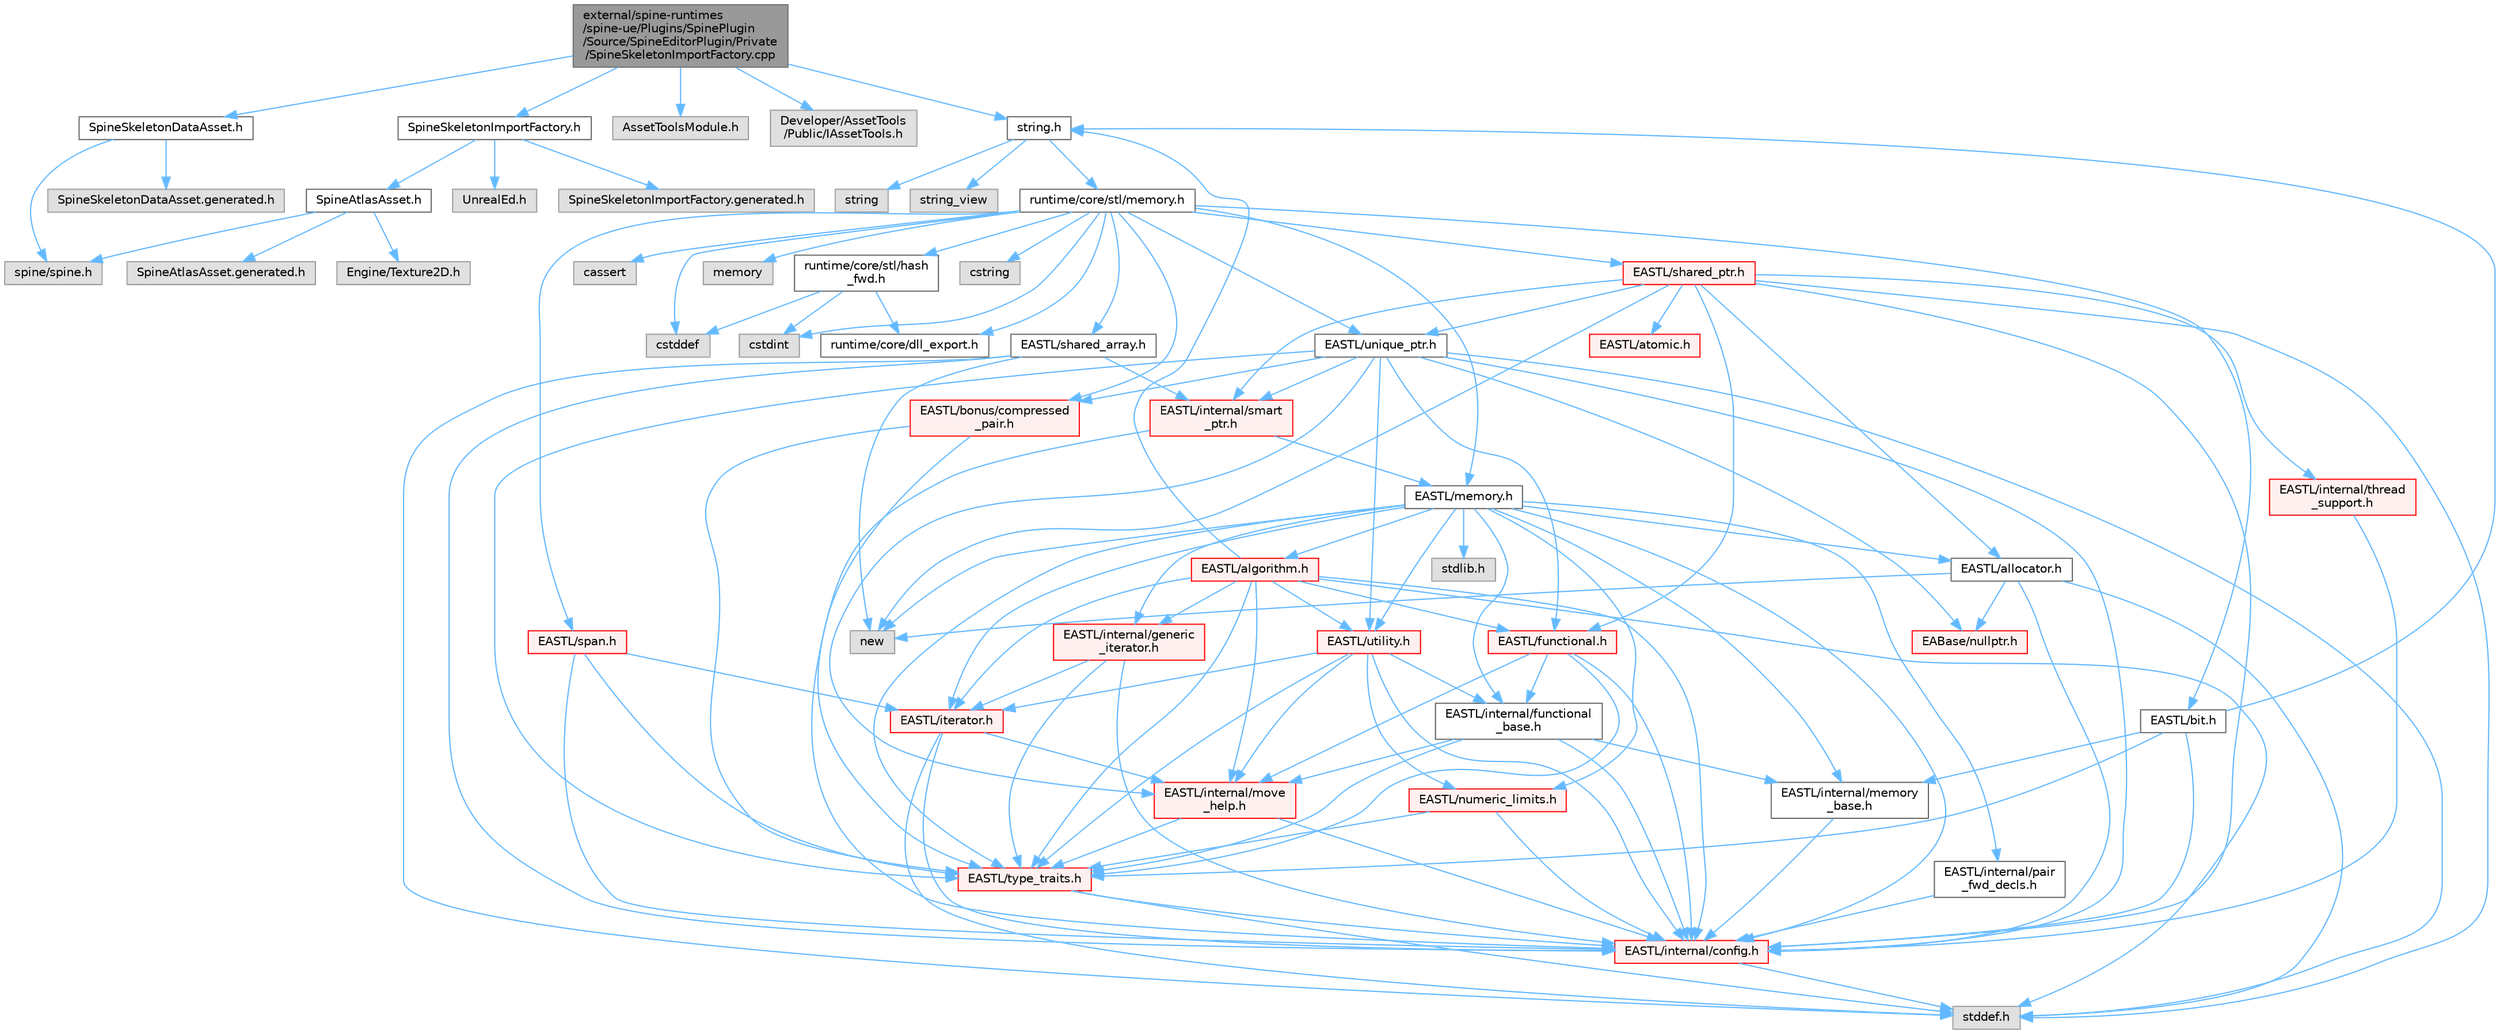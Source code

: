 digraph "external/spine-runtimes/spine-ue/Plugins/SpinePlugin/Source/SpineEditorPlugin/Private/SpineSkeletonImportFactory.cpp"
{
 // LATEX_PDF_SIZE
  bgcolor="transparent";
  edge [fontname=Helvetica,fontsize=10,labelfontname=Helvetica,labelfontsize=10];
  node [fontname=Helvetica,fontsize=10,shape=box,height=0.2,width=0.4];
  Node1 [id="Node000001",label="external/spine-runtimes\l/spine-ue/Plugins/SpinePlugin\l/Source/SpineEditorPlugin/Private\l/SpineSkeletonImportFactory.cpp",height=0.2,width=0.4,color="gray40", fillcolor="grey60", style="filled", fontcolor="black",tooltip=" "];
  Node1 -> Node2 [id="edge1_Node000001_Node000002",color="steelblue1",style="solid",tooltip=" "];
  Node2 [id="Node000002",label="SpineSkeletonImportFactory.h",height=0.2,width=0.4,color="grey40", fillcolor="white", style="filled",URL="$_spine_skeleton_import_factory_8h.html",tooltip=" "];
  Node2 -> Node3 [id="edge2_Node000002_Node000003",color="steelblue1",style="solid",tooltip=" "];
  Node3 [id="Node000003",label="SpineAtlasAsset.h",height=0.2,width=0.4,color="grey40", fillcolor="white", style="filled",URL="$_spine_atlas_asset_8h.html",tooltip=" "];
  Node3 -> Node4 [id="edge3_Node000003_Node000004",color="steelblue1",style="solid",tooltip=" "];
  Node4 [id="Node000004",label="Engine/Texture2D.h",height=0.2,width=0.4,color="grey60", fillcolor="#E0E0E0", style="filled",tooltip=" "];
  Node3 -> Node5 [id="edge4_Node000003_Node000005",color="steelblue1",style="solid",tooltip=" "];
  Node5 [id="Node000005",label="spine/spine.h",height=0.2,width=0.4,color="grey60", fillcolor="#E0E0E0", style="filled",tooltip=" "];
  Node3 -> Node6 [id="edge5_Node000003_Node000006",color="steelblue1",style="solid",tooltip=" "];
  Node6 [id="Node000006",label="SpineAtlasAsset.generated.h",height=0.2,width=0.4,color="grey60", fillcolor="#E0E0E0", style="filled",tooltip=" "];
  Node2 -> Node7 [id="edge6_Node000002_Node000007",color="steelblue1",style="solid",tooltip=" "];
  Node7 [id="Node000007",label="UnrealEd.h",height=0.2,width=0.4,color="grey60", fillcolor="#E0E0E0", style="filled",tooltip=" "];
  Node2 -> Node8 [id="edge7_Node000002_Node000008",color="steelblue1",style="solid",tooltip=" "];
  Node8 [id="Node000008",label="SpineSkeletonImportFactory.generated.h",height=0.2,width=0.4,color="grey60", fillcolor="#E0E0E0", style="filled",tooltip=" "];
  Node1 -> Node9 [id="edge8_Node000001_Node000009",color="steelblue1",style="solid",tooltip=" "];
  Node9 [id="Node000009",label="AssetToolsModule.h",height=0.2,width=0.4,color="grey60", fillcolor="#E0E0E0", style="filled",tooltip=" "];
  Node1 -> Node10 [id="edge9_Node000001_Node000010",color="steelblue1",style="solid",tooltip=" "];
  Node10 [id="Node000010",label="Developer/AssetTools\l/Public/IAssetTools.h",height=0.2,width=0.4,color="grey60", fillcolor="#E0E0E0", style="filled",tooltip=" "];
  Node1 -> Node11 [id="edge10_Node000001_Node000011",color="steelblue1",style="solid",tooltip=" "];
  Node11 [id="Node000011",label="SpineSkeletonDataAsset.h",height=0.2,width=0.4,color="grey40", fillcolor="white", style="filled",URL="$_spine_skeleton_data_asset_8h.html",tooltip=" "];
  Node11 -> Node5 [id="edge11_Node000011_Node000005",color="steelblue1",style="solid",tooltip=" "];
  Node11 -> Node12 [id="edge12_Node000011_Node000012",color="steelblue1",style="solid",tooltip=" "];
  Node12 [id="Node000012",label="SpineSkeletonDataAsset.generated.h",height=0.2,width=0.4,color="grey60", fillcolor="#E0E0E0", style="filled",tooltip=" "];
  Node1 -> Node13 [id="edge13_Node000001_Node000013",color="steelblue1",style="solid",tooltip=" "];
  Node13 [id="Node000013",label="string.h",height=0.2,width=0.4,color="grey40", fillcolor="white", style="filled",URL="$string_8h.html",tooltip=" "];
  Node13 -> Node14 [id="edge14_Node000013_Node000014",color="steelblue1",style="solid",tooltip=" "];
  Node14 [id="Node000014",label="string",height=0.2,width=0.4,color="grey60", fillcolor="#E0E0E0", style="filled",tooltip=" "];
  Node13 -> Node15 [id="edge15_Node000013_Node000015",color="steelblue1",style="solid",tooltip=" "];
  Node15 [id="Node000015",label="string_view",height=0.2,width=0.4,color="grey60", fillcolor="#E0E0E0", style="filled",tooltip=" "];
  Node13 -> Node16 [id="edge16_Node000013_Node000016",color="steelblue1",style="solid",tooltip=" "];
  Node16 [id="Node000016",label="runtime/core/stl/memory.h",height=0.2,width=0.4,color="grey40", fillcolor="white", style="filled",URL="$runtime_2core_2stl_2memory_8h.html",tooltip=" "];
  Node16 -> Node17 [id="edge17_Node000016_Node000017",color="steelblue1",style="solid",tooltip=" "];
  Node17 [id="Node000017",label="cstddef",height=0.2,width=0.4,color="grey60", fillcolor="#E0E0E0", style="filled",tooltip=" "];
  Node16 -> Node18 [id="edge18_Node000016_Node000018",color="steelblue1",style="solid",tooltip=" "];
  Node18 [id="Node000018",label="cstdint",height=0.2,width=0.4,color="grey60", fillcolor="#E0E0E0", style="filled",tooltip=" "];
  Node16 -> Node19 [id="edge19_Node000016_Node000019",color="steelblue1",style="solid",tooltip=" "];
  Node19 [id="Node000019",label="cassert",height=0.2,width=0.4,color="grey60", fillcolor="#E0E0E0", style="filled",tooltip=" "];
  Node16 -> Node20 [id="edge20_Node000016_Node000020",color="steelblue1",style="solid",tooltip=" "];
  Node20 [id="Node000020",label="memory",height=0.2,width=0.4,color="grey60", fillcolor="#E0E0E0", style="filled",tooltip=" "];
  Node16 -> Node21 [id="edge21_Node000016_Node000021",color="steelblue1",style="solid",tooltip=" "];
  Node21 [id="Node000021",label="cstring",height=0.2,width=0.4,color="grey60", fillcolor="#E0E0E0", style="filled",tooltip=" "];
  Node16 -> Node22 [id="edge22_Node000016_Node000022",color="steelblue1",style="solid",tooltip=" "];
  Node22 [id="Node000022",label="EASTL/bit.h",height=0.2,width=0.4,color="grey40", fillcolor="white", style="filled",URL="$bit_8h.html",tooltip=" "];
  Node22 -> Node23 [id="edge23_Node000022_Node000023",color="steelblue1",style="solid",tooltip=" "];
  Node23 [id="Node000023",label="EASTL/internal/config.h",height=0.2,width=0.4,color="red", fillcolor="#FFF0F0", style="filled",URL="$runtime_2_e_a_s_t_l_2include_2_e_a_s_t_l_2internal_2config_8h.html",tooltip=" "];
  Node23 -> Node31 [id="edge24_Node000023_Node000031",color="steelblue1",style="solid",tooltip=" "];
  Node31 [id="Node000031",label="stddef.h",height=0.2,width=0.4,color="grey60", fillcolor="#E0E0E0", style="filled",tooltip=" "];
  Node22 -> Node32 [id="edge25_Node000022_Node000032",color="steelblue1",style="solid",tooltip=" "];
  Node32 [id="Node000032",label="EASTL/internal/memory\l_base.h",height=0.2,width=0.4,color="grey40", fillcolor="white", style="filled",URL="$memory__base_8h.html",tooltip=" "];
  Node32 -> Node23 [id="edge26_Node000032_Node000023",color="steelblue1",style="solid",tooltip=" "];
  Node22 -> Node33 [id="edge27_Node000022_Node000033",color="steelblue1",style="solid",tooltip=" "];
  Node33 [id="Node000033",label="EASTL/type_traits.h",height=0.2,width=0.4,color="red", fillcolor="#FFF0F0", style="filled",URL="$_e_a_s_t_l_2include_2_e_a_s_t_l_2type__traits_8h.html",tooltip=" "];
  Node33 -> Node23 [id="edge28_Node000033_Node000023",color="steelblue1",style="solid",tooltip=" "];
  Node33 -> Node31 [id="edge29_Node000033_Node000031",color="steelblue1",style="solid",tooltip=" "];
  Node22 -> Node13 [id="edge30_Node000022_Node000013",color="steelblue1",style="solid",tooltip=" "];
  Node16 -> Node43 [id="edge31_Node000016_Node000043",color="steelblue1",style="solid",tooltip=" "];
  Node43 [id="Node000043",label="EASTL/memory.h",height=0.2,width=0.4,color="grey40", fillcolor="white", style="filled",URL="$runtime_2_e_a_s_t_l_2include_2_e_a_s_t_l_2memory_8h.html",tooltip=" "];
  Node43 -> Node23 [id="edge32_Node000043_Node000023",color="steelblue1",style="solid",tooltip=" "];
  Node43 -> Node32 [id="edge33_Node000043_Node000032",color="steelblue1",style="solid",tooltip=" "];
  Node43 -> Node44 [id="edge34_Node000043_Node000044",color="steelblue1",style="solid",tooltip=" "];
  Node44 [id="Node000044",label="EASTL/internal/generic\l_iterator.h",height=0.2,width=0.4,color="red", fillcolor="#FFF0F0", style="filled",URL="$generic__iterator_8h.html",tooltip=" "];
  Node44 -> Node23 [id="edge35_Node000044_Node000023",color="steelblue1",style="solid",tooltip=" "];
  Node44 -> Node45 [id="edge36_Node000044_Node000045",color="steelblue1",style="solid",tooltip=" "];
  Node45 [id="Node000045",label="EASTL/iterator.h",height=0.2,width=0.4,color="red", fillcolor="#FFF0F0", style="filled",URL="$_e_a_s_t_l_2include_2_e_a_s_t_l_2iterator_8h.html",tooltip=" "];
  Node45 -> Node23 [id="edge37_Node000045_Node000023",color="steelblue1",style="solid",tooltip=" "];
  Node45 -> Node46 [id="edge38_Node000045_Node000046",color="steelblue1",style="solid",tooltip=" "];
  Node46 [id="Node000046",label="EASTL/internal/move\l_help.h",height=0.2,width=0.4,color="red", fillcolor="#FFF0F0", style="filled",URL="$move__help_8h.html",tooltip=" "];
  Node46 -> Node23 [id="edge39_Node000046_Node000023",color="steelblue1",style="solid",tooltip=" "];
  Node46 -> Node33 [id="edge40_Node000046_Node000033",color="steelblue1",style="solid",tooltip=" "];
  Node45 -> Node31 [id="edge41_Node000045_Node000031",color="steelblue1",style="solid",tooltip=" "];
  Node44 -> Node33 [id="edge42_Node000044_Node000033",color="steelblue1",style="solid",tooltip=" "];
  Node43 -> Node48 [id="edge43_Node000043_Node000048",color="steelblue1",style="solid",tooltip=" "];
  Node48 [id="Node000048",label="EASTL/internal/pair\l_fwd_decls.h",height=0.2,width=0.4,color="grey40", fillcolor="white", style="filled",URL="$pair__fwd__decls_8h.html",tooltip=" "];
  Node48 -> Node23 [id="edge44_Node000048_Node000023",color="steelblue1",style="solid",tooltip=" "];
  Node43 -> Node49 [id="edge45_Node000043_Node000049",color="steelblue1",style="solid",tooltip=" "];
  Node49 [id="Node000049",label="EASTL/internal/functional\l_base.h",height=0.2,width=0.4,color="grey40", fillcolor="white", style="filled",URL="$functional__base_8h.html",tooltip=" "];
  Node49 -> Node23 [id="edge46_Node000049_Node000023",color="steelblue1",style="solid",tooltip=" "];
  Node49 -> Node32 [id="edge47_Node000049_Node000032",color="steelblue1",style="solid",tooltip=" "];
  Node49 -> Node46 [id="edge48_Node000049_Node000046",color="steelblue1",style="solid",tooltip=" "];
  Node49 -> Node33 [id="edge49_Node000049_Node000033",color="steelblue1",style="solid",tooltip=" "];
  Node43 -> Node50 [id="edge50_Node000043_Node000050",color="steelblue1",style="solid",tooltip=" "];
  Node50 [id="Node000050",label="EASTL/algorithm.h",height=0.2,width=0.4,color="red", fillcolor="#FFF0F0", style="filled",URL="$_e_a_s_t_l_2include_2_e_a_s_t_l_2algorithm_8h.html",tooltip=" "];
  Node50 -> Node23 [id="edge51_Node000050_Node000023",color="steelblue1",style="solid",tooltip=" "];
  Node50 -> Node33 [id="edge52_Node000050_Node000033",color="steelblue1",style="solid",tooltip=" "];
  Node50 -> Node46 [id="edge53_Node000050_Node000046",color="steelblue1",style="solid",tooltip=" "];
  Node50 -> Node45 [id="edge54_Node000050_Node000045",color="steelblue1",style="solid",tooltip=" "];
  Node50 -> Node53 [id="edge55_Node000050_Node000053",color="steelblue1",style="solid",tooltip=" "];
  Node53 [id="Node000053",label="EASTL/functional.h",height=0.2,width=0.4,color="red", fillcolor="#FFF0F0", style="filled",URL="$_e_a_s_t_l_2include_2_e_a_s_t_l_2functional_8h.html",tooltip=" "];
  Node53 -> Node23 [id="edge56_Node000053_Node000023",color="steelblue1",style="solid",tooltip=" "];
  Node53 -> Node46 [id="edge57_Node000053_Node000046",color="steelblue1",style="solid",tooltip=" "];
  Node53 -> Node33 [id="edge58_Node000053_Node000033",color="steelblue1",style="solid",tooltip=" "];
  Node53 -> Node49 [id="edge59_Node000053_Node000049",color="steelblue1",style="solid",tooltip=" "];
  Node50 -> Node60 [id="edge60_Node000050_Node000060",color="steelblue1",style="solid",tooltip=" "];
  Node60 [id="Node000060",label="EASTL/utility.h",height=0.2,width=0.4,color="red", fillcolor="#FFF0F0", style="filled",URL="$runtime_2_e_a_s_t_l_2include_2_e_a_s_t_l_2utility_8h.html",tooltip=" "];
  Node60 -> Node23 [id="edge61_Node000060_Node000023",color="steelblue1",style="solid",tooltip=" "];
  Node60 -> Node33 [id="edge62_Node000060_Node000033",color="steelblue1",style="solid",tooltip=" "];
  Node60 -> Node45 [id="edge63_Node000060_Node000045",color="steelblue1",style="solid",tooltip=" "];
  Node60 -> Node61 [id="edge64_Node000060_Node000061",color="steelblue1",style="solid",tooltip=" "];
  Node61 [id="Node000061",label="EASTL/numeric_limits.h",height=0.2,width=0.4,color="red", fillcolor="#FFF0F0", style="filled",URL="$numeric__limits_8h.html",tooltip=" "];
  Node61 -> Node23 [id="edge65_Node000061_Node000023",color="steelblue1",style="solid",tooltip=" "];
  Node61 -> Node33 [id="edge66_Node000061_Node000033",color="steelblue1",style="solid",tooltip=" "];
  Node60 -> Node49 [id="edge67_Node000060_Node000049",color="steelblue1",style="solid",tooltip=" "];
  Node60 -> Node46 [id="edge68_Node000060_Node000046",color="steelblue1",style="solid",tooltip=" "];
  Node50 -> Node44 [id="edge69_Node000050_Node000044",color="steelblue1",style="solid",tooltip=" "];
  Node50 -> Node31 [id="edge70_Node000050_Node000031",color="steelblue1",style="solid",tooltip=" "];
  Node50 -> Node13 [id="edge71_Node000050_Node000013",color="steelblue1",style="solid",tooltip=" "];
  Node43 -> Node33 [id="edge72_Node000043_Node000033",color="steelblue1",style="solid",tooltip=" "];
  Node43 -> Node57 [id="edge73_Node000043_Node000057",color="steelblue1",style="solid",tooltip=" "];
  Node57 [id="Node000057",label="EASTL/allocator.h",height=0.2,width=0.4,color="grey40", fillcolor="white", style="filled",URL="$runtime_2_e_a_s_t_l_2include_2_e_a_s_t_l_2allocator_8h.html",tooltip=" "];
  Node57 -> Node23 [id="edge74_Node000057_Node000023",color="steelblue1",style="solid",tooltip=" "];
  Node57 -> Node35 [id="edge75_Node000057_Node000035",color="steelblue1",style="solid",tooltip=" "];
  Node35 [id="Node000035",label="EABase/nullptr.h",height=0.2,width=0.4,color="red", fillcolor="#FFF0F0", style="filled",URL="$nullptr_8h.html",tooltip=" "];
  Node57 -> Node31 [id="edge76_Node000057_Node000031",color="steelblue1",style="solid",tooltip=" "];
  Node57 -> Node58 [id="edge77_Node000057_Node000058",color="steelblue1",style="solid",tooltip=" "];
  Node58 [id="Node000058",label="new",height=0.2,width=0.4,color="grey60", fillcolor="#E0E0E0", style="filled",tooltip=" "];
  Node43 -> Node45 [id="edge78_Node000043_Node000045",color="steelblue1",style="solid",tooltip=" "];
  Node43 -> Node60 [id="edge79_Node000043_Node000060",color="steelblue1",style="solid",tooltip=" "];
  Node43 -> Node61 [id="edge80_Node000043_Node000061",color="steelblue1",style="solid",tooltip=" "];
  Node43 -> Node70 [id="edge81_Node000043_Node000070",color="steelblue1",style="solid",tooltip=" "];
  Node70 [id="Node000070",label="stdlib.h",height=0.2,width=0.4,color="grey60", fillcolor="#E0E0E0", style="filled",tooltip=" "];
  Node43 -> Node58 [id="edge82_Node000043_Node000058",color="steelblue1",style="solid",tooltip=" "];
  Node16 -> Node71 [id="edge83_Node000016_Node000071",color="steelblue1",style="solid",tooltip=" "];
  Node71 [id="Node000071",label="EASTL/shared_array.h",height=0.2,width=0.4,color="grey40", fillcolor="white", style="filled",URL="$shared__array_8h.html",tooltip=" "];
  Node71 -> Node23 [id="edge84_Node000071_Node000023",color="steelblue1",style="solid",tooltip=" "];
  Node71 -> Node72 [id="edge85_Node000071_Node000072",color="steelblue1",style="solid",tooltip=" "];
  Node72 [id="Node000072",label="EASTL/internal/smart\l_ptr.h",height=0.2,width=0.4,color="red", fillcolor="#FFF0F0", style="filled",URL="$smart__ptr_8h.html",tooltip=" "];
  Node72 -> Node43 [id="edge86_Node000072_Node000043",color="steelblue1",style="solid",tooltip=" "];
  Node72 -> Node33 [id="edge87_Node000072_Node000033",color="steelblue1",style="solid",tooltip=" "];
  Node71 -> Node58 [id="edge88_Node000071_Node000058",color="steelblue1",style="solid",tooltip=" "];
  Node71 -> Node31 [id="edge89_Node000071_Node000031",color="steelblue1",style="solid",tooltip=" "];
  Node16 -> Node74 [id="edge90_Node000016_Node000074",color="steelblue1",style="solid",tooltip=" "];
  Node74 [id="Node000074",label="EASTL/unique_ptr.h",height=0.2,width=0.4,color="grey40", fillcolor="white", style="filled",URL="$unique__ptr_8h.html",tooltip=" "];
  Node74 -> Node35 [id="edge91_Node000074_Node000035",color="steelblue1",style="solid",tooltip=" "];
  Node74 -> Node75 [id="edge92_Node000074_Node000075",color="steelblue1",style="solid",tooltip=" "];
  Node75 [id="Node000075",label="EASTL/bonus/compressed\l_pair.h",height=0.2,width=0.4,color="red", fillcolor="#FFF0F0", style="filled",URL="$compressed__pair_8h.html",tooltip=" "];
  Node75 -> Node23 [id="edge93_Node000075_Node000023",color="steelblue1",style="solid",tooltip=" "];
  Node75 -> Node33 [id="edge94_Node000075_Node000033",color="steelblue1",style="solid",tooltip=" "];
  Node74 -> Node53 [id="edge95_Node000074_Node000053",color="steelblue1",style="solid",tooltip=" "];
  Node74 -> Node23 [id="edge96_Node000074_Node000023",color="steelblue1",style="solid",tooltip=" "];
  Node74 -> Node46 [id="edge97_Node000074_Node000046",color="steelblue1",style="solid",tooltip=" "];
  Node74 -> Node72 [id="edge98_Node000074_Node000072",color="steelblue1",style="solid",tooltip=" "];
  Node74 -> Node33 [id="edge99_Node000074_Node000033",color="steelblue1",style="solid",tooltip=" "];
  Node74 -> Node60 [id="edge100_Node000074_Node000060",color="steelblue1",style="solid",tooltip=" "];
  Node74 -> Node31 [id="edge101_Node000074_Node000031",color="steelblue1",style="solid",tooltip=" "];
  Node16 -> Node77 [id="edge102_Node000016_Node000077",color="steelblue1",style="solid",tooltip=" "];
  Node77 [id="Node000077",label="EASTL/shared_ptr.h",height=0.2,width=0.4,color="red", fillcolor="#FFF0F0", style="filled",URL="$shared__ptr_8h.html",tooltip=" "];
  Node77 -> Node23 [id="edge103_Node000077_Node000023",color="steelblue1",style="solid",tooltip=" "];
  Node77 -> Node72 [id="edge104_Node000077_Node000072",color="steelblue1",style="solid",tooltip=" "];
  Node77 -> Node78 [id="edge105_Node000077_Node000078",color="steelblue1",style="solid",tooltip=" "];
  Node78 [id="Node000078",label="EASTL/internal/thread\l_support.h",height=0.2,width=0.4,color="red", fillcolor="#FFF0F0", style="filled",URL="$thread__support_8h.html",tooltip=" "];
  Node78 -> Node23 [id="edge106_Node000078_Node000023",color="steelblue1",style="solid",tooltip=" "];
  Node77 -> Node74 [id="edge107_Node000077_Node000074",color="steelblue1",style="solid",tooltip=" "];
  Node77 -> Node53 [id="edge108_Node000077_Node000053",color="steelblue1",style="solid",tooltip=" "];
  Node77 -> Node57 [id="edge109_Node000077_Node000057",color="steelblue1",style="solid",tooltip=" "];
  Node77 -> Node79 [id="edge110_Node000077_Node000079",color="steelblue1",style="solid",tooltip=" "];
  Node79 [id="Node000079",label="EASTL/atomic.h",height=0.2,width=0.4,color="red", fillcolor="#FFF0F0", style="filled",URL="$runtime_2_e_a_s_t_l_2include_2_e_a_s_t_l_2atomic_8h.html",tooltip=" "];
  Node77 -> Node58 [id="edge111_Node000077_Node000058",color="steelblue1",style="solid",tooltip=" "];
  Node77 -> Node31 [id="edge112_Node000077_Node000031",color="steelblue1",style="solid",tooltip=" "];
  Node16 -> Node157 [id="edge113_Node000016_Node000157",color="steelblue1",style="solid",tooltip=" "];
  Node157 [id="Node000157",label="EASTL/span.h",height=0.2,width=0.4,color="red", fillcolor="#FFF0F0", style="filled",URL="$span_8h.html",tooltip=" "];
  Node157 -> Node23 [id="edge114_Node000157_Node000023",color="steelblue1",style="solid",tooltip=" "];
  Node157 -> Node33 [id="edge115_Node000157_Node000033",color="steelblue1",style="solid",tooltip=" "];
  Node157 -> Node45 [id="edge116_Node000157_Node000045",color="steelblue1",style="solid",tooltip=" "];
  Node16 -> Node75 [id="edge117_Node000016_Node000075",color="steelblue1",style="solid",tooltip=" "];
  Node16 -> Node160 [id="edge118_Node000016_Node000160",color="steelblue1",style="solid",tooltip=" "];
  Node160 [id="Node000160",label="runtime/core/dll_export.h",height=0.2,width=0.4,color="grey40", fillcolor="white", style="filled",URL="$dll__export_8h.html",tooltip=" "];
  Node16 -> Node161 [id="edge119_Node000016_Node000161",color="steelblue1",style="solid",tooltip=" "];
  Node161 [id="Node000161",label="runtime/core/stl/hash\l_fwd.h",height=0.2,width=0.4,color="grey40", fillcolor="white", style="filled",URL="$hash__fwd_8h.html",tooltip=" "];
  Node161 -> Node17 [id="edge120_Node000161_Node000017",color="steelblue1",style="solid",tooltip=" "];
  Node161 -> Node18 [id="edge121_Node000161_Node000018",color="steelblue1",style="solid",tooltip=" "];
  Node161 -> Node160 [id="edge122_Node000161_Node000160",color="steelblue1",style="solid",tooltip=" "];
}
